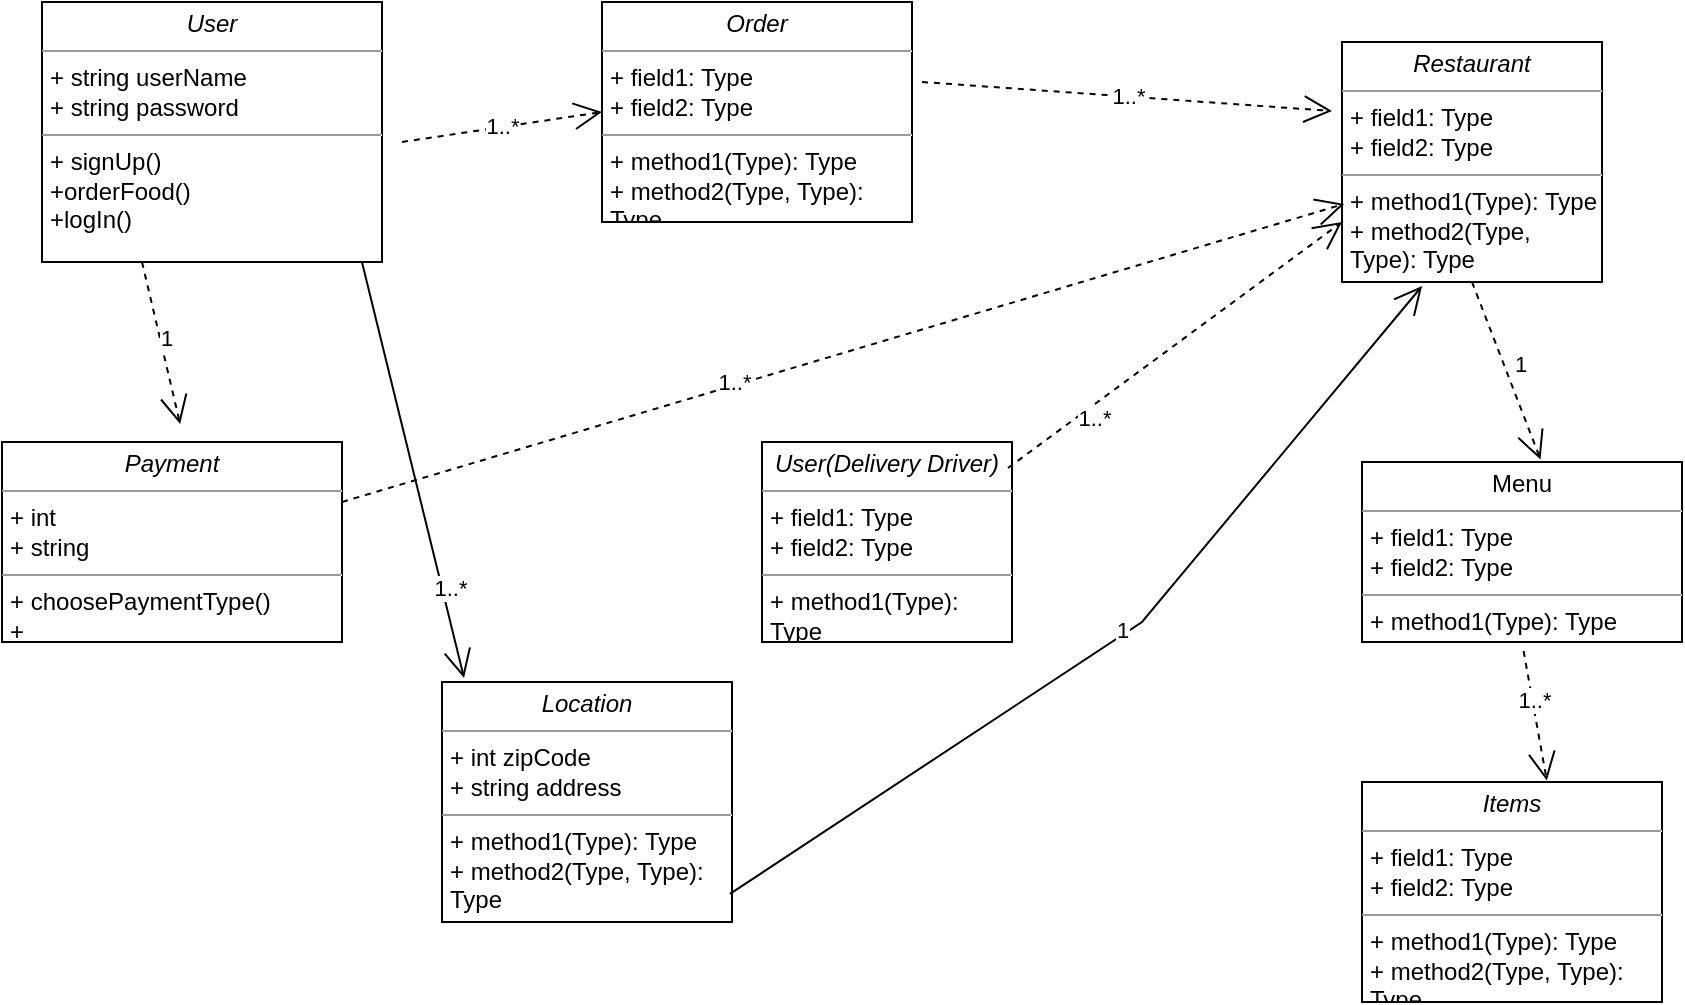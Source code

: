 <mxfile version="22.0.0" type="github">
  <diagram name="Page-1" id="dhHqaxv-US5meN7kKJn-">
    <mxGraphModel dx="880" dy="438" grid="1" gridSize="10" guides="1" tooltips="1" connect="1" arrows="1" fold="1" page="1" pageScale="1" pageWidth="850" pageHeight="1100" math="0" shadow="0">
      <root>
        <mxCell id="0" />
        <mxCell id="1" parent="0" />
        <mxCell id="osxrb2R5HTVUTUQoAA7w-1" value="&lt;p style=&quot;margin:0px;margin-top:4px;text-align:center;&quot;&gt;&lt;i&gt;User&lt;/i&gt;&lt;/p&gt;&lt;hr size=&quot;1&quot;&gt;&lt;p style=&quot;margin:0px;margin-left:4px;&quot;&gt;+ string userName&lt;br&gt;+ string password&lt;/p&gt;&lt;hr size=&quot;1&quot;&gt;&lt;p style=&quot;margin:0px;margin-left:4px;&quot;&gt;+ signUp()&lt;br&gt;+orderFood()&lt;/p&gt;&lt;p style=&quot;margin:0px;margin-left:4px;&quot;&gt;+logIn()&lt;/p&gt;" style="verticalAlign=top;align=left;overflow=fill;fontSize=12;fontFamily=Helvetica;html=1;whiteSpace=wrap;" parent="1" vertex="1">
          <mxGeometry x="30" y="40" width="170" height="130" as="geometry" />
        </mxCell>
        <mxCell id="osxrb2R5HTVUTUQoAA7w-2" value="&lt;p style=&quot;margin:0px;margin-top:4px;text-align:center;&quot;&gt;&lt;i&gt;Payment&lt;/i&gt;&lt;/p&gt;&lt;hr size=&quot;1&quot;&gt;&lt;p style=&quot;margin:0px;margin-left:4px;&quot;&gt;+ int&lt;/p&gt;&lt;p style=&quot;margin:0px;margin-left:4px;&quot;&gt;+ string&lt;/p&gt;&lt;hr size=&quot;1&quot;&gt;&lt;p style=&quot;margin:0px;margin-left:4px;&quot;&gt;+ choosePaymentType()&lt;br&gt;+&lt;/p&gt;" style="verticalAlign=top;align=left;overflow=fill;fontSize=12;fontFamily=Helvetica;html=1;whiteSpace=wrap;" parent="1" vertex="1">
          <mxGeometry x="10" y="260" width="170" height="100" as="geometry" />
        </mxCell>
        <mxCell id="osxrb2R5HTVUTUQoAA7w-5" value="&lt;p style=&quot;margin:0px;margin-top:4px;text-align:center;&quot;&gt;&lt;i&gt;Restaurant&lt;/i&gt;&lt;/p&gt;&lt;hr size=&quot;1&quot;&gt;&lt;p style=&quot;margin:0px;margin-left:4px;&quot;&gt;+ field1: Type&lt;br&gt;+ field2: Type&lt;/p&gt;&lt;hr size=&quot;1&quot;&gt;&lt;p style=&quot;margin:0px;margin-left:4px;&quot;&gt;+ method1(Type): Type&lt;br&gt;+ method2(Type, Type): Type&lt;/p&gt;" style="verticalAlign=top;align=left;overflow=fill;fontSize=12;fontFamily=Helvetica;html=1;whiteSpace=wrap;" parent="1" vertex="1">
          <mxGeometry x="680" y="60" width="130" height="120" as="geometry" />
        </mxCell>
        <mxCell id="osxrb2R5HTVUTUQoAA7w-7" value="&lt;p style=&quot;margin:0px;margin-top:4px;text-align:center;&quot;&gt;Menu&lt;/p&gt;&lt;hr size=&quot;1&quot;&gt;&lt;p style=&quot;margin:0px;margin-left:4px;&quot;&gt;+ field1: Type&lt;br&gt;+ field2: Type&lt;/p&gt;&lt;hr size=&quot;1&quot;&gt;&lt;p style=&quot;margin:0px;margin-left:4px;&quot;&gt;+ method1(Type): Type&lt;br&gt;+ method2(Type, Type): Type&lt;/p&gt;" style="verticalAlign=top;align=left;overflow=fill;fontSize=12;fontFamily=Helvetica;html=1;whiteSpace=wrap;" parent="1" vertex="1">
          <mxGeometry x="690" y="270" width="160" height="90" as="geometry" />
        </mxCell>
        <mxCell id="osxrb2R5HTVUTUQoAA7w-8" value="&lt;p style=&quot;margin:0px;margin-top:4px;text-align:center;&quot;&gt;&lt;i&gt;Items&lt;/i&gt;&lt;/p&gt;&lt;hr size=&quot;1&quot;&gt;&lt;p style=&quot;margin:0px;margin-left:4px;&quot;&gt;+ field1: Type&lt;br&gt;+ field2: Type&lt;/p&gt;&lt;hr size=&quot;1&quot;&gt;&lt;p style=&quot;margin:0px;margin-left:4px;&quot;&gt;+ method1(Type): Type&lt;br&gt;+ method2(Type, Type): Type&lt;/p&gt;" style="verticalAlign=top;align=left;overflow=fill;fontSize=12;fontFamily=Helvetica;html=1;whiteSpace=wrap;" parent="1" vertex="1">
          <mxGeometry x="690" y="430" width="150" height="110" as="geometry" />
        </mxCell>
        <mxCell id="osxrb2R5HTVUTUQoAA7w-9" value="&lt;p style=&quot;margin:0px;margin-top:4px;text-align:center;&quot;&gt;&lt;i&gt;Location&lt;/i&gt;&lt;/p&gt;&lt;hr size=&quot;1&quot;&gt;&lt;p style=&quot;margin:0px;margin-left:4px;&quot;&gt;+ int zipCode&lt;br&gt;+ string address&lt;/p&gt;&lt;hr size=&quot;1&quot;&gt;&lt;p style=&quot;margin:0px;margin-left:4px;&quot;&gt;+ method1(Type): Type&lt;br&gt;+ method2(Type, Type): Type&lt;/p&gt;" style="verticalAlign=top;align=left;overflow=fill;fontSize=12;fontFamily=Helvetica;html=1;whiteSpace=wrap;" parent="1" vertex="1">
          <mxGeometry x="230" y="380" width="145" height="120" as="geometry" />
        </mxCell>
        <mxCell id="osxrb2R5HTVUTUQoAA7w-10" value="&lt;p style=&quot;margin:0px;margin-top:4px;text-align:center;&quot;&gt;&lt;i&gt;User(Delivery Driver)&lt;/i&gt;&lt;/p&gt;&lt;hr size=&quot;1&quot;&gt;&lt;p style=&quot;margin:0px;margin-left:4px;&quot;&gt;+ field1: Type&lt;br&gt;+ field2: Type&lt;/p&gt;&lt;hr size=&quot;1&quot;&gt;&lt;p style=&quot;margin:0px;margin-left:4px;&quot;&gt;+ method1(Type): Type&lt;br&gt;+ method2(Type, Type): Type&lt;/p&gt;" style="verticalAlign=top;align=left;overflow=fill;fontSize=12;fontFamily=Helvetica;html=1;whiteSpace=wrap;" parent="1" vertex="1">
          <mxGeometry x="390" y="260" width="125" height="100" as="geometry" />
        </mxCell>
        <mxCell id="osxrb2R5HTVUTUQoAA7w-11" value="&lt;p style=&quot;margin:0px;margin-top:4px;text-align:center;&quot;&gt;&lt;i&gt;Order&lt;/i&gt;&lt;/p&gt;&lt;hr size=&quot;1&quot;&gt;&lt;p style=&quot;margin:0px;margin-left:4px;&quot;&gt;+ field1: Type&lt;br&gt;+ field2: Type&lt;/p&gt;&lt;hr size=&quot;1&quot;&gt;&lt;p style=&quot;margin:0px;margin-left:4px;&quot;&gt;+ method1(Type): Type&lt;br&gt;+ method2(Type, Type): Type&lt;/p&gt;" style="verticalAlign=top;align=left;overflow=fill;fontSize=12;fontFamily=Helvetica;html=1;whiteSpace=wrap;" parent="1" vertex="1">
          <mxGeometry x="310" y="40" width="155" height="110" as="geometry" />
        </mxCell>
        <mxCell id="osxrb2R5HTVUTUQoAA7w-17" value="" style="endArrow=open;endFill=1;endSize=12;html=1;rounded=0;exitX=0.941;exitY=1;exitDx=0;exitDy=0;exitPerimeter=0;entryX=0.076;entryY=-0.017;entryDx=0;entryDy=0;entryPerimeter=0;" parent="1" source="osxrb2R5HTVUTUQoAA7w-1" target="osxrb2R5HTVUTUQoAA7w-9" edge="1">
          <mxGeometry width="160" relative="1" as="geometry">
            <mxPoint x="200" y="220" as="sourcePoint" />
            <mxPoint x="310" y="230" as="targetPoint" />
          </mxGeometry>
        </mxCell>
        <mxCell id="osxrb2R5HTVUTUQoAA7w-33" value="1..*" style="edgeLabel;html=1;align=center;verticalAlign=middle;resizable=0;points=[];" parent="osxrb2R5HTVUTUQoAA7w-17" vertex="1" connectable="0">
          <mxGeometry x="0.577" y="4" relative="1" as="geometry">
            <mxPoint as="offset" />
          </mxGeometry>
        </mxCell>
        <mxCell id="osxrb2R5HTVUTUQoAA7w-18" value="" style="endArrow=open;endFill=1;endSize=12;html=1;rounded=0;entryX=0.308;entryY=1.017;entryDx=0;entryDy=0;entryPerimeter=0;exitX=0.993;exitY=0.883;exitDx=0;exitDy=0;exitPerimeter=0;" parent="1" source="osxrb2R5HTVUTUQoAA7w-9" target="osxrb2R5HTVUTUQoAA7w-5" edge="1">
          <mxGeometry width="160" relative="1" as="geometry">
            <mxPoint x="410" y="260" as="sourcePoint" />
            <mxPoint x="620" y="220" as="targetPoint" />
            <Array as="points">
              <mxPoint x="580" y="350" />
            </Array>
          </mxGeometry>
        </mxCell>
        <mxCell id="osxrb2R5HTVUTUQoAA7w-39" value="1" style="edgeLabel;html=1;align=center;verticalAlign=middle;resizable=0;points=[];" parent="osxrb2R5HTVUTUQoAA7w-18" vertex="1" connectable="0">
          <mxGeometry x="0.012" y="3" relative="1" as="geometry">
            <mxPoint x="1" as="offset" />
          </mxGeometry>
        </mxCell>
        <mxCell id="osxrb2R5HTVUTUQoAA7w-20" value="" style="endArrow=open;endSize=12;dashed=1;html=1;rounded=0;entryX=0.524;entryY=-0.09;entryDx=0;entryDy=0;entryPerimeter=0;exitX=0.476;exitY=1.08;exitDx=0;exitDy=0;exitPerimeter=0;" parent="1" target="osxrb2R5HTVUTUQoAA7w-2" edge="1">
          <mxGeometry width="160" relative="1" as="geometry">
            <mxPoint x="80.0" y="170" as="sourcePoint" />
            <mxPoint x="126.13" y="252" as="targetPoint" />
          </mxGeometry>
        </mxCell>
        <mxCell id="osxrb2R5HTVUTUQoAA7w-37" value="1" style="edgeLabel;html=1;align=center;verticalAlign=middle;resizable=0;points=[];" parent="osxrb2R5HTVUTUQoAA7w-20" vertex="1" connectable="0">
          <mxGeometry x="-0.045" y="3" relative="1" as="geometry">
            <mxPoint as="offset" />
          </mxGeometry>
        </mxCell>
        <mxCell id="osxrb2R5HTVUTUQoAA7w-23" value="" style="endArrow=open;endSize=12;dashed=1;html=1;rounded=0;exitX=0.5;exitY=1;exitDx=0;exitDy=0;entryX=0.558;entryY=-0.014;entryDx=0;entryDy=0;entryPerimeter=0;" parent="1" source="osxrb2R5HTVUTUQoAA7w-5" target="osxrb2R5HTVUTUQoAA7w-7" edge="1">
          <mxGeometry width="160" relative="1" as="geometry">
            <mxPoint x="610" y="210" as="sourcePoint" />
            <mxPoint x="710" y="230" as="targetPoint" />
          </mxGeometry>
        </mxCell>
        <mxCell id="osxrb2R5HTVUTUQoAA7w-35" value="1" style="edgeLabel;html=1;align=center;verticalAlign=middle;resizable=0;points=[];" parent="osxrb2R5HTVUTUQoAA7w-23" vertex="1" connectable="0">
          <mxGeometry x="-0.022" y="7" relative="1" as="geometry">
            <mxPoint as="offset" />
          </mxGeometry>
        </mxCell>
        <mxCell id="osxrb2R5HTVUTUQoAA7w-25" value="" style="endArrow=open;endSize=12;dashed=1;html=1;rounded=0;entryX=0.616;entryY=-0.007;entryDx=0;entryDy=0;entryPerimeter=0;exitX=0.505;exitY=1.05;exitDx=0;exitDy=0;exitPerimeter=0;" parent="1" source="osxrb2R5HTVUTUQoAA7w-7" target="osxrb2R5HTVUTUQoAA7w-8" edge="1">
          <mxGeometry x="0.004" width="160" relative="1" as="geometry">
            <mxPoint x="585" y="400" as="sourcePoint" />
            <mxPoint x="745" y="400" as="targetPoint" />
            <mxPoint as="offset" />
          </mxGeometry>
        </mxCell>
        <mxCell id="osxrb2R5HTVUTUQoAA7w-36" value="1..*" style="edgeLabel;html=1;align=center;verticalAlign=middle;resizable=0;points=[];" parent="osxrb2R5HTVUTUQoAA7w-25" vertex="1" connectable="0">
          <mxGeometry x="-0.239" y="1" relative="1" as="geometry">
            <mxPoint as="offset" />
          </mxGeometry>
        </mxCell>
        <mxCell id="osxrb2R5HTVUTUQoAA7w-28" value="" style="endArrow=open;endSize=12;dashed=1;html=1;rounded=0;entryX=0;entryY=0.75;entryDx=0;entryDy=0;exitX=0.984;exitY=0.13;exitDx=0;exitDy=0;exitPerimeter=0;" parent="1" source="osxrb2R5HTVUTUQoAA7w-10" target="osxrb2R5HTVUTUQoAA7w-5" edge="1">
          <mxGeometry x="-0.005" width="160" relative="1" as="geometry">
            <mxPoint x="520" y="210" as="sourcePoint" />
            <mxPoint x="680" y="210" as="targetPoint" />
            <mxPoint as="offset" />
          </mxGeometry>
        </mxCell>
        <mxCell id="osxrb2R5HTVUTUQoAA7w-34" value="1..*" style="edgeLabel;html=1;align=center;verticalAlign=middle;resizable=0;points=[];" parent="osxrb2R5HTVUTUQoAA7w-28" vertex="1" connectable="0">
          <mxGeometry x="-0.517" y="-5" relative="1" as="geometry">
            <mxPoint as="offset" />
          </mxGeometry>
        </mxCell>
        <mxCell id="osxrb2R5HTVUTUQoAA7w-30" value="" style="endArrow=open;endSize=12;dashed=1;html=1;rounded=0;entryX=0.008;entryY=0.675;entryDx=0;entryDy=0;entryPerimeter=0;" parent="1" target="osxrb2R5HTVUTUQoAA7w-5" edge="1">
          <mxGeometry width="160" relative="1" as="geometry">
            <mxPoint x="180" y="290" as="sourcePoint" />
            <mxPoint x="340" y="290" as="targetPoint" />
          </mxGeometry>
        </mxCell>
        <mxCell id="osxrb2R5HTVUTUQoAA7w-40" value="1..*" style="edgeLabel;html=1;align=center;verticalAlign=middle;resizable=0;points=[];" parent="osxrb2R5HTVUTUQoAA7w-30" vertex="1" connectable="0">
          <mxGeometry x="-0.216" y="2" relative="1" as="geometry">
            <mxPoint as="offset" />
          </mxGeometry>
        </mxCell>
        <mxCell id="osxrb2R5HTVUTUQoAA7w-42" value="1..*" style="endArrow=open;endSize=12;dashed=1;html=1;rounded=0;entryX=0;entryY=0.5;entryDx=0;entryDy=0;" parent="1" target="osxrb2R5HTVUTUQoAA7w-11" edge="1">
          <mxGeometry x="0.009" width="160" relative="1" as="geometry">
            <mxPoint x="210" y="110" as="sourcePoint" />
            <mxPoint x="370" y="110" as="targetPoint" />
            <mxPoint as="offset" />
          </mxGeometry>
        </mxCell>
        <mxCell id="osxrb2R5HTVUTUQoAA7w-43" value="1..*" style="endArrow=open;endSize=12;dashed=1;html=1;rounded=0;" parent="1" edge="1">
          <mxGeometry width="160" relative="1" as="geometry">
            <mxPoint x="470" y="80" as="sourcePoint" />
            <mxPoint x="675" y="94.5" as="targetPoint" />
          </mxGeometry>
        </mxCell>
      </root>
    </mxGraphModel>
  </diagram>
</mxfile>
